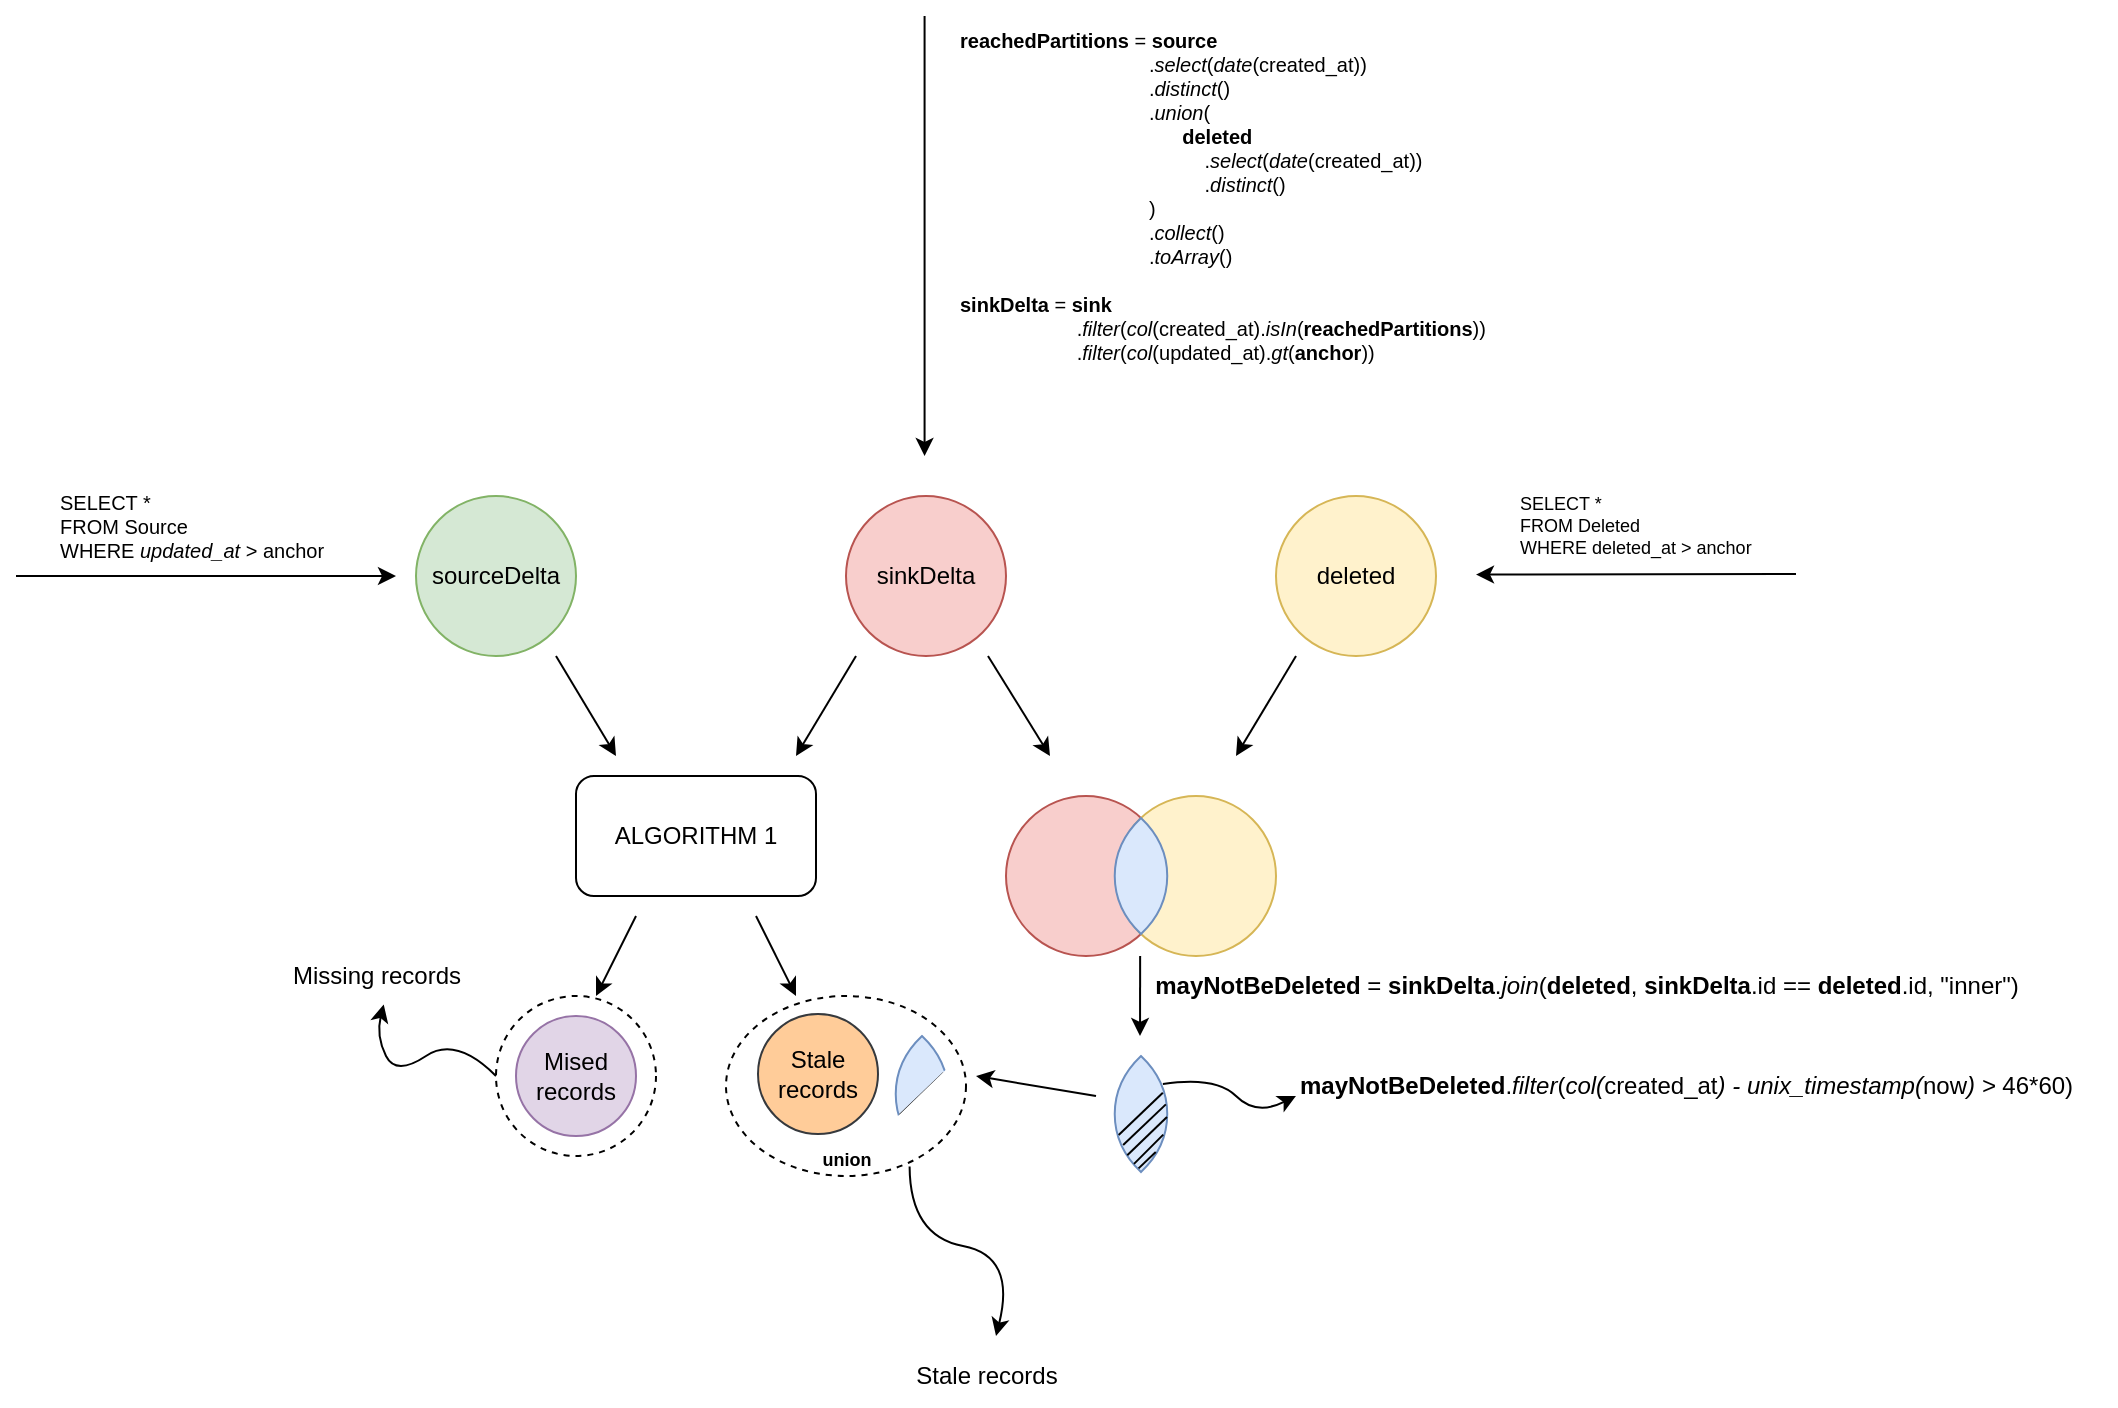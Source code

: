 <mxfile>
    <diagram id="Ew0RzlASwtc3hsnnmCRV" name="Page-1">
        <mxGraphModel dx="696" dy="406" grid="1" gridSize="10" guides="1" tooltips="1" connect="1" arrows="1" fold="1" page="1" pageScale="1" pageWidth="850" pageHeight="1100" math="0" shadow="0">
            <root>
                <mxCell id="0"/>
                <mxCell id="1" parent="0"/>
                <mxCell id="35" value="" style="ellipse;whiteSpace=wrap;html=1;aspect=fixed;fontSize=12;dashed=1;" vertex="1" parent="1">
                    <mxGeometry x="250" y="810" width="80" height="80" as="geometry"/>
                </mxCell>
                <mxCell id="2" value="sourceDelta" style="ellipse;whiteSpace=wrap;html=1;aspect=fixed;fontSize=12;fillColor=#d5e8d4;strokeColor=#82b366;" vertex="1" parent="1">
                    <mxGeometry x="210" y="560" width="80" height="80" as="geometry"/>
                </mxCell>
                <mxCell id="3" value="deleted" style="ellipse;whiteSpace=wrap;html=1;aspect=fixed;fontSize=12;fillColor=#fff2cc;strokeColor=#d6b656;" vertex="1" parent="1">
                    <mxGeometry x="640" y="560" width="80" height="80" as="geometry"/>
                </mxCell>
                <mxCell id="4" value="sinkDelta" style="ellipse;whiteSpace=wrap;html=1;aspect=fixed;fontSize=12;fillColor=#f8cecc;strokeColor=#b85450;" vertex="1" parent="1">
                    <mxGeometry x="425" y="560" width="80" height="80" as="geometry"/>
                </mxCell>
                <mxCell id="5" value="" style="endArrow=classic;html=1;" edge="1" parent="1">
                    <mxGeometry width="50" height="50" relative="1" as="geometry">
                        <mxPoint x="10" y="600" as="sourcePoint"/>
                        <mxPoint x="200" y="600" as="targetPoint"/>
                    </mxGeometry>
                </mxCell>
                <mxCell id="6" value="SELECT * &lt;br style=&quot;font-size: 10px;&quot;&gt;FROM Source &lt;br style=&quot;font-size: 10px;&quot;&gt;&lt;div style=&quot;font-size: 10px;&quot;&gt;&lt;span style=&quot;background-color: initial; font-size: 10px;&quot;&gt;WHERE &lt;i&gt;updated_at&lt;/i&gt; &amp;gt; anchor&lt;/span&gt;&lt;/div&gt;" style="text;html=1;align=left;verticalAlign=middle;resizable=0;points=[];autosize=1;strokeColor=none;fillColor=none;fontSize=10;" vertex="1" parent="1">
                    <mxGeometry x="30" y="550" width="160" height="50" as="geometry"/>
                </mxCell>
                <mxCell id="8" value="&lt;b&gt;reachedPartitions&lt;/b&gt; = &lt;b&gt;source&lt;/b&gt;&lt;br&gt;&lt;blockquote style=&quot;margin: 0 0 0 40px; border: none; padding: 0px;&quot;&gt;&lt;/blockquote&gt;&amp;nbsp; &lt;span style=&quot;&quot;&gt;&#9;&lt;/span&gt;&lt;span style=&quot;&quot;&gt;&#9;&lt;/span&gt;&lt;span style=&quot;&quot;&gt;&#9;&lt;/span&gt;&lt;span style=&quot;&quot;&gt;&#9;&lt;/span&gt;&amp;nbsp;&lt;span style=&quot;white-space: pre;&quot;&gt;&#9;&lt;/span&gt;&lt;span style=&quot;white-space: pre;&quot;&gt;&#9;&lt;/span&gt;&lt;span style=&quot;white-space: pre;&quot;&gt;&#9;&lt;/span&gt;&lt;span style=&quot;white-space: pre;&quot;&gt;&#9;&lt;/span&gt;&amp;nbsp; .&lt;span&gt;&lt;i&gt;select&lt;/i&gt;&lt;/span&gt;(&lt;span style=&quot;&quot;&gt;&lt;i&gt;date&lt;/i&gt;&lt;/span&gt;(created_at))&lt;br&gt;&amp;nbsp; &lt;span style=&quot;&quot;&gt;&#9;&lt;/span&gt;&lt;span style=&quot;&quot;&gt;&#9;&lt;/span&gt;&lt;span style=&quot;&quot;&gt;&#9;&lt;/span&gt;&lt;span style=&quot;&quot;&gt;&#9;&lt;/span&gt;&amp;nbsp;&lt;span style=&quot;white-space: pre;&quot;&gt;&#9;&lt;/span&gt;&lt;span style=&quot;white-space: pre;&quot;&gt;&#9;&lt;/span&gt;&lt;span style=&quot;white-space: pre;&quot;&gt;&#9;&lt;/span&gt;&lt;span style=&quot;white-space: pre;&quot;&gt;&#9;&lt;/span&gt;&amp;nbsp; .&lt;span&gt;&lt;i&gt;distinct&lt;/i&gt;&lt;/span&gt;()&lt;br&gt;&lt;span style=&quot;white-space: pre;&quot;&gt;&#9;&lt;/span&gt;&lt;span style=&quot;white-space: pre;&quot;&gt;&#9;&lt;/span&gt;&lt;span style=&quot;white-space: pre;&quot;&gt;&#9;&lt;/span&gt;&lt;span style=&quot;white-space: pre;&quot;&gt;&#9;&lt;/span&gt;&amp;nbsp; .&lt;span&gt;&lt;i&gt;union&lt;/i&gt;&lt;/span&gt;(&lt;br&gt;&lt;span style=&quot;white-space: pre;&quot;&gt;&#9;&lt;/span&gt;&lt;span style=&quot;white-space: pre;&quot;&gt;&#9;&lt;/span&gt;&lt;span style=&quot;white-space: pre;&quot;&gt;&#9;&lt;/span&gt;&lt;span style=&quot;white-space: pre;&quot;&gt;&#9;&lt;/span&gt;&lt;span style=&quot;white-space: pre;&quot;&gt;&#9;&lt;/span&gt;&lt;b&gt;deleted&lt;/b&gt;&lt;br&gt;&lt;span style=&quot;white-space: pre;&quot;&gt;&#9;&lt;/span&gt;&lt;span style=&quot;white-space: pre;&quot;&gt;&#9;&lt;/span&gt;&lt;span style=&quot;white-space: pre;&quot;&gt;&#9;&lt;/span&gt;&lt;span style=&quot;white-space: pre;&quot;&gt;&#9;&lt;/span&gt;&lt;span style=&quot;white-space: pre;&quot;&gt;&#9;&lt;/span&gt;&amp;nbsp; &amp;nbsp; .&lt;span&gt;&lt;i&gt;select&lt;/i&gt;&lt;/span&gt;(&lt;span&gt;&lt;i&gt;date&lt;/i&gt;&lt;/span&gt;(created_at))&lt;br&gt;&lt;span style=&quot;white-space: pre;&quot;&gt;&#9;&lt;/span&gt;&lt;span style=&quot;white-space: pre;&quot;&gt;&#9;&lt;/span&gt;&lt;span style=&quot;white-space: pre;&quot;&gt;&#9;&lt;/span&gt;&lt;span style=&quot;white-space: pre;&quot;&gt;&#9;&lt;/span&gt;&lt;span style=&quot;white-space: pre;&quot;&gt;&#9;&amp;nbsp;&lt;/span&gt;&amp;nbsp; &amp;nbsp;.&lt;span&gt;&lt;i&gt;distinct&lt;/i&gt;&lt;/span&gt;()&lt;span style=&quot;white-space: pre;&quot;&gt;&#9;&lt;/span&gt;&lt;span style=&quot;white-space: pre;&quot;&gt;&#9;&lt;/span&gt;&lt;span style=&quot;white-space: pre;&quot;&gt;&#9;&lt;/span&gt;&lt;span style=&quot;white-space: pre;&quot;&gt;&#9;&lt;/span&gt;&lt;span style=&quot;white-space: pre;&quot;&gt;&#9;&lt;/span&gt;&lt;br&gt;&lt;span style=&quot;white-space: pre;&quot;&gt;&#9;&lt;/span&gt;&lt;span style=&quot;white-space: pre;&quot;&gt;&#9;&lt;/span&gt;&lt;span style=&quot;white-space: pre;&quot;&gt;&#9;&lt;/span&gt;&lt;span style=&quot;white-space: pre;&quot;&gt;&#9;&lt;/span&gt;&amp;nbsp; )&lt;br&gt;&lt;span style=&quot;&quot;&gt;&#9;&lt;/span&gt;&lt;span style=&quot;&quot;&gt;&#9;&lt;/span&gt;&lt;span style=&quot;&quot;&gt;&#9;&lt;span style=&quot;&quot;&gt;&#9;&lt;/span&gt;&lt;/span&gt;&amp;nbsp;&lt;span style=&quot;white-space: pre;&quot;&gt;&#9;&lt;/span&gt;&lt;span style=&quot;white-space: pre;&quot;&gt;&#9;&lt;/span&gt;&lt;span style=&quot;white-space: pre;&quot;&gt;&#9;&lt;/span&gt;&lt;span style=&quot;white-space: pre;&quot;&gt;&#9;&lt;/span&gt;&amp;nbsp; .&lt;span&gt;&lt;i&gt;collect&lt;/i&gt;&lt;/span&gt;()&lt;br&gt;&lt;span style=&quot;&quot;&gt;&#9;&lt;/span&gt;&lt;span style=&quot;&quot;&gt;&#9;&lt;/span&gt;&lt;span style=&quot;&quot;&gt;&#9;&lt;/span&gt;&lt;span style=&quot;&quot;&gt;&#9;&lt;/span&gt;&amp;nbsp;&lt;span style=&quot;white-space: pre;&quot;&gt;&#9;&lt;/span&gt;&lt;span style=&quot;white-space: pre;&quot;&gt;&#9;&lt;/span&gt;&lt;span style=&quot;white-space: pre;&quot;&gt;&#9;&lt;/span&gt;&lt;span style=&quot;white-space: pre;&quot;&gt;&#9;&lt;/span&gt;&amp;nbsp; .&lt;span&gt;&lt;i&gt;toArray&lt;/i&gt;&lt;/span&gt;()&amp;nbsp;&amp;nbsp;&lt;br&gt;&lt;br&gt;&lt;b&gt;sinkDelta&lt;/b&gt; = &lt;b&gt;sink&lt;/b&gt;&lt;br&gt;&lt;span style=&quot;white-space: pre;&quot;&gt;&#9;&lt;/span&gt;&lt;span style=&quot;white-space: pre;&quot;&gt;&#9;&lt;/span&gt;&amp;nbsp; &amp;nbsp; &amp;nbsp;.&lt;span&gt;&lt;i&gt;filter&lt;/i&gt;&lt;/span&gt;(&lt;span&gt;&lt;i&gt;col&lt;/i&gt;&lt;/span&gt;(created_at).&lt;span&gt;&lt;i&gt;isIn&lt;/i&gt;&lt;/span&gt;(&lt;b&gt;reachedPartitions&lt;/b&gt;))&lt;br&gt;&lt;span style=&quot;white-space: pre;&quot;&gt;&#9;&lt;/span&gt;&lt;span style=&quot;white-space: pre;&quot;&gt;&#9;&lt;/span&gt;&amp;nbsp; &amp;nbsp; &amp;nbsp;.&lt;span&gt;&lt;i&gt;filter&lt;/i&gt;&lt;/span&gt;(&lt;span&gt;&lt;i&gt;col&lt;/i&gt;&lt;/span&gt;(updated_at).&lt;span&gt;&lt;i&gt;gt&lt;/i&gt;&lt;/span&gt;(&lt;b&gt;anchor&lt;/b&gt;))" style="text;html=1;align=left;verticalAlign=middle;resizable=0;points=[];autosize=1;strokeColor=none;fillColor=none;fontSize=10;fontStyle=0" vertex="1" parent="1">
                    <mxGeometry x="480" y="320" width="290" height="180" as="geometry"/>
                </mxCell>
                <mxCell id="10" value="SELECT * &lt;br&gt;FROM Deleted &lt;br&gt;WHERE deleted_at &amp;gt; anchor" style="text;html=1;align=left;verticalAlign=middle;resizable=0;points=[];autosize=1;strokeColor=none;fillColor=none;fontSize=9;" vertex="1" parent="1">
                    <mxGeometry x="760" y="550" width="140" height="50" as="geometry"/>
                </mxCell>
                <mxCell id="12" value="" style="endArrow=classic;html=1;fontSize=9;" edge="1" parent="1">
                    <mxGeometry width="50" height="50" relative="1" as="geometry">
                        <mxPoint x="464.29" y="320" as="sourcePoint"/>
                        <mxPoint x="464.29" y="540" as="targetPoint"/>
                    </mxGeometry>
                </mxCell>
                <mxCell id="13" value="ALGORITHM 1" style="rounded=1;whiteSpace=wrap;html=1;fontSize=12;" vertex="1" parent="1">
                    <mxGeometry x="290" y="700" width="120" height="60" as="geometry"/>
                </mxCell>
                <mxCell id="14" value="" style="endArrow=classic;html=1;fontSize=12;" edge="1" parent="1">
                    <mxGeometry width="50" height="50" relative="1" as="geometry">
                        <mxPoint x="280" y="640" as="sourcePoint"/>
                        <mxPoint x="310" y="690" as="targetPoint"/>
                    </mxGeometry>
                </mxCell>
                <mxCell id="15" value="" style="endArrow=classic;html=1;fontSize=12;" edge="1" parent="1">
                    <mxGeometry width="50" height="50" relative="1" as="geometry">
                        <mxPoint x="430" y="640" as="sourcePoint"/>
                        <mxPoint x="400" y="690" as="targetPoint"/>
                    </mxGeometry>
                </mxCell>
                <mxCell id="18" value="Mised records" style="ellipse;whiteSpace=wrap;html=1;aspect=fixed;fontSize=12;fillColor=#e1d5e7;strokeColor=#9673a6;" vertex="1" parent="1">
                    <mxGeometry x="260" y="820" width="60" height="60" as="geometry"/>
                </mxCell>
                <mxCell id="19" value="Stale records" style="ellipse;whiteSpace=wrap;html=1;aspect=fixed;fontSize=12;fillColor=#ffcc99;strokeColor=#36393d;" vertex="1" parent="1">
                    <mxGeometry x="381" y="819" width="60" height="60" as="geometry"/>
                </mxCell>
                <mxCell id="20" value="" style="endArrow=classic;html=1;fontSize=12;" edge="1" parent="1">
                    <mxGeometry width="50" height="50" relative="1" as="geometry">
                        <mxPoint x="380" y="770" as="sourcePoint"/>
                        <mxPoint x="400" y="810" as="targetPoint"/>
                    </mxGeometry>
                </mxCell>
                <mxCell id="21" value="" style="endArrow=classic;html=1;fontSize=12;" edge="1" parent="1">
                    <mxGeometry width="50" height="50" relative="1" as="geometry">
                        <mxPoint x="320" y="770" as="sourcePoint"/>
                        <mxPoint x="300" y="810" as="targetPoint"/>
                    </mxGeometry>
                </mxCell>
                <mxCell id="22" value="" style="endArrow=classic;html=1;fontSize=9;" edge="1" parent="1">
                    <mxGeometry width="50" height="50" relative="1" as="geometry">
                        <mxPoint x="900" y="599" as="sourcePoint"/>
                        <mxPoint x="740" y="599.29" as="targetPoint"/>
                    </mxGeometry>
                </mxCell>
                <mxCell id="23" value="" style="endArrow=classic;html=1;fontSize=12;" edge="1" parent="1">
                    <mxGeometry width="50" height="50" relative="1" as="geometry">
                        <mxPoint x="496" y="640" as="sourcePoint"/>
                        <mxPoint x="527" y="690" as="targetPoint"/>
                    </mxGeometry>
                </mxCell>
                <mxCell id="24" value="" style="endArrow=classic;html=1;fontSize=12;" edge="1" parent="1">
                    <mxGeometry width="50" height="50" relative="1" as="geometry">
                        <mxPoint x="650" y="640" as="sourcePoint"/>
                        <mxPoint x="620" y="690" as="targetPoint"/>
                    </mxGeometry>
                </mxCell>
                <mxCell id="25" value="" style="ellipse;whiteSpace=wrap;html=1;aspect=fixed;fillColor=#f8cecc;strokeColor=#b85450;" vertex="1" parent="1">
                    <mxGeometry x="505" y="710" width="80" height="80" as="geometry"/>
                </mxCell>
                <mxCell id="26" value="" style="ellipse;whiteSpace=wrap;html=1;aspect=fixed;fillColor=#fff2cc;strokeColor=#d6b656;" vertex="1" parent="1">
                    <mxGeometry x="560" y="710" width="80" height="80" as="geometry"/>
                </mxCell>
                <mxCell id="27" value="" style="whiteSpace=wrap;html=1;shape=mxgraph.basic.pointed_oval;fillColor=#dae8fc;strokeColor=#6c8ebf;" vertex="1" parent="1">
                    <mxGeometry x="555" y="721" width="35" height="58" as="geometry"/>
                </mxCell>
                <mxCell id="32" value="" style="whiteSpace=wrap;html=1;shape=mxgraph.basic.pointed_oval;fillColor=#dae8fc;strokeColor=#6c8ebf;" vertex="1" parent="1">
                    <mxGeometry x="555" y="840" width="35" height="58" as="geometry"/>
                </mxCell>
                <mxCell id="33" value="" style="endArrow=classic;html=1;fontSize=12;" edge="1" parent="1">
                    <mxGeometry width="50" height="50" relative="1" as="geometry">
                        <mxPoint x="572.08" y="790" as="sourcePoint"/>
                        <mxPoint x="572" y="830" as="targetPoint"/>
                    </mxGeometry>
                </mxCell>
                <mxCell id="34" value="&lt;span style=&quot;text-align: left;&quot;&gt;&lt;b&gt;mayNotBeDeleted&lt;/b&gt; =&amp;nbsp;&lt;/span&gt;&lt;b&gt;sinkDelta&lt;/b&gt;.&lt;i&gt;join&lt;/i&gt;(&lt;b&gt;deleted&lt;/b&gt;, &lt;b&gt;sinkDelta&lt;/b&gt;.id == &lt;b&gt;deleted&lt;/b&gt;.id, &quot;inner&quot;)" style="text;html=1;align=center;verticalAlign=middle;resizable=0;points=[];autosize=1;strokeColor=none;fillColor=none;fontSize=12;" vertex="1" parent="1">
                    <mxGeometry x="570" y="790" width="450" height="30" as="geometry"/>
                </mxCell>
                <mxCell id="36" value="Missing records" style="text;html=1;align=center;verticalAlign=middle;resizable=0;points=[];autosize=1;strokeColor=none;fillColor=none;fontSize=12;dashed=1;" vertex="1" parent="1">
                    <mxGeometry x="135" y="785" width="110" height="30" as="geometry"/>
                </mxCell>
                <mxCell id="37" value="" style="curved=1;endArrow=classic;html=1;fontSize=12;exitX=0;exitY=0.5;exitDx=0;exitDy=0;entryX=0.535;entryY=0.973;entryDx=0;entryDy=0;entryPerimeter=0;" edge="1" parent="1" source="35" target="36">
                    <mxGeometry width="50" height="50" relative="1" as="geometry">
                        <mxPoint x="180" y="870" as="sourcePoint"/>
                        <mxPoint x="230" y="820" as="targetPoint"/>
                        <Array as="points">
                            <mxPoint x="230" y="830"/>
                            <mxPoint x="200" y="850"/>
                            <mxPoint x="190" y="830"/>
                        </Array>
                    </mxGeometry>
                </mxCell>
                <mxCell id="39" value="" style="endArrow=none;html=1;fontSize=16;endSize=6;jumpSize=8;startSize=12;exitX=0.181;exitY=0.681;exitDx=0;exitDy=0;exitPerimeter=0;entryX=0.812;entryY=0.316;entryDx=0;entryDy=0;entryPerimeter=0;" edge="1" parent="1" source="32" target="32">
                    <mxGeometry width="50" height="50" relative="1" as="geometry">
                        <mxPoint x="563" y="881" as="sourcePoint"/>
                        <mxPoint x="583" y="857" as="targetPoint"/>
                    </mxGeometry>
                </mxCell>
                <mxCell id="40" value="" style="endArrow=none;html=1;fontSize=16;entryX=0.855;entryY=0.417;entryDx=0;entryDy=0;entryPerimeter=0;exitX=0.245;exitY=0.768;exitDx=0;exitDy=0;exitPerimeter=0;" edge="1" parent="1" source="32" target="32">
                    <mxGeometry width="50" height="50" relative="1" as="geometry">
                        <mxPoint x="560" y="890.0" as="sourcePoint"/>
                        <mxPoint x="590" y="860.0" as="targetPoint"/>
                    </mxGeometry>
                </mxCell>
                <mxCell id="41" value="" style="endArrow=none;html=1;fontSize=16;exitX=0.304;exitY=0.856;exitDx=0;exitDy=0;exitPerimeter=0;entryX=0.871;entryY=0.526;entryDx=0;entryDy=0;entryPerimeter=0;" edge="1" parent="1" source="32" target="32">
                    <mxGeometry width="50" height="50" relative="1" as="geometry">
                        <mxPoint x="589.996" y="884.36" as="sourcePoint"/>
                        <mxPoint x="621.68" y="853.64" as="targetPoint"/>
                    </mxGeometry>
                </mxCell>
                <mxCell id="42" value="" style="endArrow=none;html=1;fontSize=16;exitX=0.4;exitY=0.93;exitDx=0;exitDy=0;exitPerimeter=0;entryX=0.818;entryY=0.678;entryDx=0;entryDy=0;entryPerimeter=0;" edge="1" parent="1" target="32" source="32">
                    <mxGeometry width="50" height="50" relative="1" as="geometry">
                        <mxPoint x="590.002" y="891.94" as="sourcePoint"/>
                        <mxPoint x="596.692" y="879.996" as="targetPoint"/>
                    </mxGeometry>
                </mxCell>
                <mxCell id="43" value="" style="endArrow=none;html=1;fontSize=16;exitX=0.465;exitY=0.969;exitDx=0;exitDy=0;exitPerimeter=0;entryX=0.711;entryY=0.827;entryDx=0;entryDy=0;entryPerimeter=0;" edge="1" parent="1" target="32" source="32">
                    <mxGeometry width="50" height="50" relative="1" as="geometry">
                        <mxPoint x="622.152" y="925.89" as="sourcePoint"/>
                        <mxPoint x="622.692" y="917.212" as="targetPoint"/>
                    </mxGeometry>
                </mxCell>
                <mxCell id="50" value="" style="whiteSpace=wrap;html=1;shape=mxgraph.basic.pointed_oval;fillColor=#dae8fc;strokeColor=#6c8ebf;" vertex="1" parent="1">
                    <mxGeometry x="445.5" y="830" width="35" height="58" as="geometry"/>
                </mxCell>
                <mxCell id="51" value="" style="endArrow=none;html=1;fontSize=16;endSize=6;jumpSize=8;startSize=12;exitX=0.181;exitY=0.681;exitDx=0;exitDy=0;exitPerimeter=0;entryX=0.812;entryY=0.316;entryDx=0;entryDy=0;entryPerimeter=0;" edge="1" parent="1" source="50" target="50">
                    <mxGeometry width="50" height="50" relative="1" as="geometry">
                        <mxPoint x="453.5" y="871" as="sourcePoint"/>
                        <mxPoint x="473.5" y="847" as="targetPoint"/>
                    </mxGeometry>
                </mxCell>
                <mxCell id="52" value="" style="endArrow=none;html=1;fontSize=16;entryX=0.855;entryY=0.417;entryDx=0;entryDy=0;entryPerimeter=0;exitX=0.245;exitY=0.768;exitDx=0;exitDy=0;exitPerimeter=0;" edge="1" parent="1" source="50" target="50">
                    <mxGeometry width="50" height="50" relative="1" as="geometry">
                        <mxPoint x="450.5" y="880.0" as="sourcePoint"/>
                        <mxPoint x="480.5" y="850.0" as="targetPoint"/>
                    </mxGeometry>
                </mxCell>
                <mxCell id="53" value="" style="endArrow=none;html=1;fontSize=16;exitX=0.304;exitY=0.856;exitDx=0;exitDy=0;exitPerimeter=0;entryX=0.871;entryY=0.526;entryDx=0;entryDy=0;entryPerimeter=0;" edge="1" parent="1" source="50" target="50">
                    <mxGeometry width="50" height="50" relative="1" as="geometry">
                        <mxPoint x="480.496" y="874.36" as="sourcePoint"/>
                        <mxPoint x="512.18" y="843.64" as="targetPoint"/>
                    </mxGeometry>
                </mxCell>
                <mxCell id="54" value="" style="endArrow=none;html=1;fontSize=16;exitX=0.4;exitY=0.93;exitDx=0;exitDy=0;exitPerimeter=0;entryX=0.818;entryY=0.678;entryDx=0;entryDy=0;entryPerimeter=0;" edge="1" parent="1" source="50" target="50">
                    <mxGeometry width="50" height="50" relative="1" as="geometry">
                        <mxPoint x="480.502" y="881.94" as="sourcePoint"/>
                        <mxPoint x="487.192" y="869.996" as="targetPoint"/>
                    </mxGeometry>
                </mxCell>
                <mxCell id="55" value="" style="endArrow=none;html=1;fontSize=16;exitX=0.465;exitY=0.969;exitDx=0;exitDy=0;exitPerimeter=0;entryX=0.711;entryY=0.827;entryDx=0;entryDy=0;entryPerimeter=0;" edge="1" parent="1" source="50" target="50">
                    <mxGeometry width="50" height="50" relative="1" as="geometry">
                        <mxPoint x="512.652" y="915.89" as="sourcePoint"/>
                        <mxPoint x="513.192" y="907.212" as="targetPoint"/>
                    </mxGeometry>
                </mxCell>
                <mxCell id="56" value="" style="rounded=0;whiteSpace=wrap;html=1;dashed=1;fontSize=12;rotation=316;strokeColor=none;" vertex="1" parent="1">
                    <mxGeometry x="438" y="858" width="75" height="60" as="geometry"/>
                </mxCell>
                <mxCell id="58" value="" style="ellipse;whiteSpace=wrap;html=1;dashed=1;fontSize=12;fillColor=none;" vertex="1" parent="1">
                    <mxGeometry x="365" y="810" width="120" height="90" as="geometry"/>
                </mxCell>
                <mxCell id="59" value="" style="endArrow=classic;html=1;fontSize=12;startSize=12;endSize=6;jumpSize=8;" edge="1" parent="1">
                    <mxGeometry width="50" height="50" relative="1" as="geometry">
                        <mxPoint x="550" y="860" as="sourcePoint"/>
                        <mxPoint x="490" y="850" as="targetPoint"/>
                    </mxGeometry>
                </mxCell>
                <mxCell id="60" value="union" style="text;html=1;align=center;verticalAlign=middle;resizable=0;points=[];autosize=1;strokeColor=none;fillColor=none;fontSize=9;fontStyle=1" vertex="1" parent="1">
                    <mxGeometry x="400" y="882" width="50" height="20" as="geometry"/>
                </mxCell>
                <mxCell id="61" value="&lt;span style=&quot;font-size: 12px;&quot;&gt;&lt;b&gt;mayNotBeDeleted&lt;/b&gt;.&lt;/span&gt;&lt;i style=&quot;font-size: 12px;&quot;&gt;filter&lt;/i&gt;(&lt;i&gt;col(&lt;/i&gt;created_at&lt;i&gt;) - unix_timestamp(&lt;/i&gt;now&lt;i&gt;) &amp;gt; &lt;/i&gt;46*60)" style="text;html=1;align=left;verticalAlign=middle;resizable=0;points=[];autosize=1;strokeColor=none;fontSize=12;fontStyle=0" vertex="1" parent="1">
                    <mxGeometry x="650" y="840" width="410" height="30" as="geometry"/>
                </mxCell>
                <mxCell id="62" value="" style="curved=1;endArrow=classic;html=1;fontSize=9;startSize=12;endSize=6;jumpSize=8;exitX=0.813;exitY=0.241;exitDx=0;exitDy=0;exitPerimeter=0;" edge="1" parent="1" source="32">
                    <mxGeometry width="50" height="50" relative="1" as="geometry">
                        <mxPoint x="630" y="900" as="sourcePoint"/>
                        <mxPoint x="650" y="860" as="targetPoint"/>
                        <Array as="points">
                            <mxPoint x="610" y="850"/>
                            <mxPoint x="630" y="870"/>
                        </Array>
                    </mxGeometry>
                </mxCell>
                <mxCell id="63" value="" style="curved=1;endArrow=classic;html=1;fontSize=12;startSize=12;endSize=6;jumpSize=8;exitX=0.765;exitY=0.947;exitDx=0;exitDy=0;exitPerimeter=0;" edge="1" parent="1" source="58">
                    <mxGeometry width="50" height="50" relative="1" as="geometry">
                        <mxPoint x="470" y="950" as="sourcePoint"/>
                        <mxPoint x="500" y="980" as="targetPoint"/>
                        <Array as="points">
                            <mxPoint x="457" y="930"/>
                            <mxPoint x="510" y="940"/>
                        </Array>
                    </mxGeometry>
                </mxCell>
                <mxCell id="64" value="Stale records" style="text;html=1;align=center;verticalAlign=middle;resizable=0;points=[];autosize=1;strokeColor=none;fillColor=none;fontSize=12;" vertex="1" parent="1">
                    <mxGeometry x="450" y="985" width="90" height="30" as="geometry"/>
                </mxCell>
            </root>
        </mxGraphModel>
    </diagram>
</mxfile>
